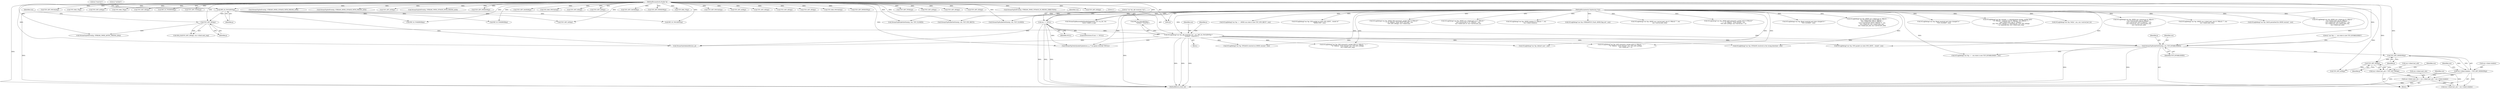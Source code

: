 digraph "0_suricata_843d0b7a10bb45627f94764a6c5d468a24143345_1@integer" {
"1000941" [label="(Call,ssn->client.next_win = ssn->client.last_ack + ssn->client.window)"];
"1000933" [label="(Call,ssn->client.last_ack = TCP_GET_SEQ(p))"];
"1000939" [label="(Call,TCP_GET_SEQ(p))"];
"1000931" [label="(Call,TCP_GET_WINDOW(p))"];
"1000918" [label="(Call,StreamTcpPacketSetState(p, ssn, TCP_ESTABLISHED))"];
"1000889" [label="(Call,TCP_GET_SEQ(p))"];
"1000142" [label="(Call,PKT_IS_TOCLIENT(p))"];
"1000126" [label="(MethodParameterIn,Packet *p)"];
"1000138" [label="(Call,SCLogDebug(\"ssn %p: pkt received: %s\", ssn, PKT_IS_TOCLIENT(p) ?\n               \"toclient\":\"toserver\"))"];
"1000132" [label="(Call,ssn == NULL)"];
"1000128" [label="(MethodParameterIn,TcpSession *ssn)"];
"1000925" [label="(Call,ssn->client.window = TCP_GET_WINDOW(p))"];
"1000889" [label="(Call,TCP_GET_SEQ(p))"];
"1001128" [label="(MethodReturn,static int)"];
"1000936" [label="(Identifier,ssn)"];
"1000947" [label="(Call,ssn->client.last_ack + ssn->client.window)"];
"1000798" [label="(Call,TCP_GET_WSCALE(p))"];
"1000130" [label="(Block,)"];
"1000961" [label="(Identifier,ssn)"];
"1000263" [label="(Call,SCLogDebug(\"ssn %p: SYN/ACK received on 4WHS session\", ssn))"];
"1001048" [label="(Call,TCP_HAS_TS(p))"];
"1000624" [label="(Call,TCP_GET_ACK(p))"];
"1000380" [label="(Call,TCP_HAS_TS(p))"];
"1000126" [label="(MethodParameterIn,Packet *p)"];
"1000170" [label="(Call,TCP_GET_SEQ(p))"];
"1000311" [label="(Call,SCLogDebug(\"ssn %p: 4WHS SEQ mismatch, packet SEQ %\"PRIu32\"\"\n                        \" != %\" PRIu32 \" from *first* SYN pkt\", ssn,\n                        TCP_GET_SEQ(p), ssn->client.isn))"];
"1000900" [label="(Call,SCLogDebug(\"ssn %p: SEQ mismatch, packet SEQ %\" PRIu32 \" != \"\n                    \"%\" PRIu32 \" from stream\",ssn, TCP_GET_SEQ(p),\n                    ssn->client.next_seq))"];
"1000398" [label="(Call,SCLogDebug(\"ssn %p: 4WHS ssn->client.last_ts %\" PRIu32\" \"\n                        \"ssn->server.last_ts %\" PRIu32\"\", ssn,\n                        ssn->client.last_ts, ssn->server.last_ts))"];
"1001123" [label="(Call,SCLogDebug(\"ssn %p: default case\", ssn))"];
"1000132" [label="(Call,ssn == NULL)"];
"1000164" [label="(Call,PKT_IS_TOSERVER(p))"];
"1000141" [label="(Call,PKT_IS_TOCLIENT(p) ?\n               \"toclient\":\"toserver\")"];
"1000732" [label="(Call,TCP_GET_TSVAL(p))"];
"1000260" [label="(Call,PKT_IS_TOSERVER(p))"];
"1000134" [label="(Identifier,NULL)"];
"1000893" [label="(Identifier,ssn)"];
"1000370" [label="(Call,SCLogDebug(\"ssn %p: 4WHS window %\" PRIu32 \"\", ssn,\n                    ssn->client.window))"];
"1000308" [label="(Call,StreamTcpSetEvent(p, STREAM_4WHS_SYNACK_WITH_WRONG_SYN))"];
"1000688" [label="(Call,SCLogDebug(\"ssn %p: STREAMTCP_FLAG_4WHS flag set\", ssn))"];
"1000942" [label="(Call,ssn->client.next_win)"];
"1000939" [label="(Call,TCP_GET_SEQ(p))"];
"1000926" [label="(Call,ssn->client.window)"];
"1000220" [label="(Call,StreamTcpPacketSetState(p, ssn, TCP_CLOSED))"];
"1000140" [label="(Identifier,ssn)"];
"1000575" [label="(Call,SCLogDebug(\"ssn %p: 4WHS ssn->server.next_win %\" PRIu32 \"\", ssn,\n                    ssn->server.next_win))"];
"1000933" [label="(Call,ssn->client.last_ack = TCP_GET_SEQ(p))"];
"1000919" [label="(Identifier,p)"];
"1000279" [label="(Call,StreamTcpSetEvent(p, STREAM_4WHS_SYNACK_WITH_WRONG_ACK))"];
"1000282" [label="(Call,SCLogDebug(\"ssn %p: 4WHS ACK mismatch, packet ACK %\"PRIu32\"\"\n                        \" != %\" PRIu32 \" from stream\", ssn,\n                        TCP_GET_ACK(p), ssn->server.isn + 1))"];
"1000183" [label="(Call,TCP_GET_ACK(p))"];
"1000634" [label="(Call,StreamTcpSetEvent(p, STREAM_3WHS_SYNACK_WITH_WRONG_ACK))"];
"1000637" [label="(Call,SCLogDebug(\"ssn %p: ACK mismatch, packet ACK %\" PRIu32 \" != \"\n                    \"%\" PRIu32 \" from stream\", ssn, TCP_GET_ACK(p),\n                    ssn->client.isn + 1))"];
"1000781" [label="(Call,TCP_GET_WINDOW(p))"];
"1000615" [label="(Call,SCLogDebug(\"ssn %p: SYN/ACK received in the wrong direction\", ssn))"];
"1000143" [label="(Identifier,p)"];
"1000224" [label="(Call,SCLogDebug(\"ssn %p: Reset received and state changed to \"\n                     \"TCP_CLOSED\", ssn))"];
"1000888" [label="(Call,SEQ_EQ(TCP_GET_SEQ(p), ssn->client.next_seq))"];
"1000131" [label="(ControlStructure,if (ssn == NULL))"];
"1000921" [label="(Identifier,TCP_ESTABLISHED)"];
"1000583" [label="(Call,SCLogDebug(\"ssn %p: 4WHS ssn->client.isn %\" PRIu32 \", \"\n                    \"ssn->client.next_seq %\" PRIu32 \", \"\n                    \"ssn->client.last_ack %\" PRIu32 \" \"\n                    \"(ssn->server.last_ack %\" PRIu32 \")\", ssn,\n                    ssn->client.isn, ssn->client.next_seq,\n                    ssn->client.last_ack, ssn->server.last_ack))"];
"1000157" [label="(Call,StreamTcpValidateRst(ssn, p))"];
"1000652" [label="(Call,StreamTcp3whsSynAckUpdate(ssn, p, /* no queue override */NULL))"];
"1000521" [label="(Call,TCP_GET_SACKOK(p))"];
"1000784" [label="(Call,TCP_HAS_WSCALE(p))"];
"1000944" [label="(Identifier,ssn)"];
"1000300" [label="(Call,TCP_GET_SEQ(p))"];
"1000941" [label="(Call,ssn->client.next_win = ssn->client.last_ack + ssn->client.window)"];
"1000934" [label="(Call,ssn->client.last_ack)"];
"1000206" [label="(Call,SCLogDebug(\"ssn %p: Reset received and state changed to \"\n                         \"TCP_CLOSED\", ssn))"];
"1000640" [label="(Call,TCP_GET_ACK(p))"];
"1000920" [label="(Identifier,ssn)"];
"1000142" [label="(Call,PKT_IS_TOCLIENT(p))"];
"1001013" [label="(Call,SCLogDebug(\"ssn %p: synsent => Asynchronous stream, packet SEQ\"\n                \" %\" PRIu32 \", payload size %\" PRIu32 \" (%\" PRIu32 \"), \"\n                \"ssn->client.next_seq %\" PRIu32 \"\"\n                ,ssn, TCP_GET_SEQ(p), p->payload_len, TCP_GET_SEQ(p)\n                + p->payload_len, ssn->client.next_seq))"];
"1000137" [label="(Literal,1)"];
"1000925" [label="(Call,ssn->client.window = TCP_GET_WINDOW(p))"];
"1000923" [label="(Literal,\"ssn %p: =~ ssn state is now TCP_ESTABLISHED\")"];
"1000324" [label="(Call,StreamTcpPacketSetState(p, ssn, TCP_SYN_RECV))"];
"1000734" [label="(Call,SCLogDebug(\"ssn %p: %02x\", ssn, ssn->server.last_ts))"];
"1000150" [label="(Identifier,p)"];
"1000816" [label="(Call,TCP_GET_SACKOK(p))"];
"1000179" [label="(Call,TCP_GET_WINDOW(p))"];
"1000918" [label="(Call,StreamTcpPacketSetState(p, ssn, TCP_ESTABLISHED))"];
"1000680" [label="(Call,PKT_IS_TOCLIENT(p))"];
"1000723" [label="(Call,TCP_HAS_TS(p))"];
"1000897" [label="(Call,StreamTcpSetEvent(p, STREAM_3WHS_ASYNC_WRONG_SEQ))"];
"1000922" [label="(Call,SCLogDebug(\"ssn %p: =~ ssn state is now TCP_ESTABLISHED\", ssn))"];
"1000502" [label="(Call,TCP_GET_WSCALE(p))"];
"1000832" [label="(Call,SCLogDebug(\"ssn %p: 4WHS ssn->server.isn %\" PRIu32 \", \"\n                    \"ssn->server.next_seq %\" PRIu32 \", \"\n                    \"ssn->server.last_ack %\"PRIu32\"\", ssn,\n                    ssn->server.isn, ssn->server.next_seq,\n                    ssn->server.last_ack))"];
"1000940" [label="(Identifier,p)"];
"1000471" [label="(Call,TCP_GET_ACK(p))"];
"1000931" [label="(Call,TCP_GET_WINDOW(p))"];
"1000145" [label="(Literal,\"toserver\")"];
"1000697" [label="(Call,TCP_GET_SEQ(p))"];
"1000903" [label="(Call,TCP_GET_SEQ(p))"];
"1001022" [label="(Call,TCP_GET_SEQ(p))"];
"1000493" [label="(Call,TCP_HAS_WSCALE(p))"];
"1000368" [label="(Call,TCP_GET_WINDOW(p))"];
"1000609" [label="(Call,PKT_IS_TOSERVER(p))"];
"1000965" [label="(Call,TCP_GET_ACK(p))"];
"1000144" [label="(Literal,\"toclient\")"];
"1000890" [label="(Identifier,p)"];
"1000202" [label="(Call,StreamTcpPacketSetState(p, ssn, TCP_CLOSED))"];
"1000396" [label="(Call,TCP_GET_TSVAL(p))"];
"1000932" [label="(Identifier,p)"];
"1000285" [label="(Call,TCP_GET_ACK(p))"];
"1000128" [label="(MethodParameterIn,TcpSession *ssn)"];
"1000139" [label="(Literal,\"ssn %p: pkt received: %s\")"];
"1000567" [label="(Call,SCLogDebug(\"ssn %p: 4WHS ssn->client.next_win %\" PRIu32 \"\", ssn,\n                    ssn->client.next_win))"];
"1000530" [label="(Call,SCLogDebug(\"ssn %p: SACK permitted for 4WHS session\", ssn))"];
"1001016" [label="(Call,TCP_GET_SEQ(p))"];
"1000877" [label="(Block,)"];
"1000314" [label="(Call,TCP_GET_SEQ(p))"];
"1000269" [label="(Call,TCP_GET_ACK(p))"];
"1000612" [label="(Call,StreamTcpSetEvent(p, STREAM_3WHS_SYNACK_IN_WRONG_DIRECTION))"];
"1000850" [label="(Call,SCLogDebug(\"ssn %p: 4WHS ssn->client.isn %\" PRIu32 \", \"\n                    \"ssn->client.next_seq %\" PRIu32 \", \"\n                    \"ssn->client.last_ack %\"PRIu32\"\", ssn,\n                    ssn->client.isn, ssn->client.next_seq,\n                    ssn->client.last_ack))"];
"1000666" [label="(Call,SCLogDebug(\"ssn %p: SYN packet on state SYN_SENT... resent\", ssn))"];
"1000133" [label="(Identifier,ssn)"];
"1001109" [label="(Call,StreamTcpReassembleHandleSegment(tv, stt->ra_ctx, ssn,\n                &ssn->client, p, pq))"];
"1000328" [label="(Call,SCLogDebug(\"ssn %p: =~ 4WHS ssn state is now TCP_SYN_RECV\", ssn))"];
"1000138" [label="(Call,SCLogDebug(\"ssn %p: pkt received: %s\", ssn, PKT_IS_TOCLIENT(p) ?\n               \"toclient\":\"toserver\"))"];
"1000337" [label="(Call,TCP_GET_SEQ(p))"];
"1000676" [label="(Call,SCLogDebug(\"ssn %p: SYN packet on state SYN_SENT... resent of \"\n                    \"4WHS SYN\", ssn))"];
"1000941" -> "1000877"  [label="AST: "];
"1000941" -> "1000947"  [label="CFG: "];
"1000942" -> "1000941"  [label="AST: "];
"1000947" -> "1000941"  [label="AST: "];
"1000961" -> "1000941"  [label="CFG: "];
"1000941" -> "1001128"  [label="DDG: "];
"1000941" -> "1001128"  [label="DDG: "];
"1000933" -> "1000941"  [label="DDG: "];
"1000925" -> "1000941"  [label="DDG: "];
"1000933" -> "1000877"  [label="AST: "];
"1000933" -> "1000939"  [label="CFG: "];
"1000934" -> "1000933"  [label="AST: "];
"1000939" -> "1000933"  [label="AST: "];
"1000944" -> "1000933"  [label="CFG: "];
"1000939" -> "1000933"  [label="DDG: "];
"1000933" -> "1000947"  [label="DDG: "];
"1000939" -> "1000940"  [label="CFG: "];
"1000940" -> "1000939"  [label="AST: "];
"1000931" -> "1000939"  [label="DDG: "];
"1000126" -> "1000939"  [label="DDG: "];
"1000939" -> "1000965"  [label="DDG: "];
"1000931" -> "1000925"  [label="AST: "];
"1000931" -> "1000932"  [label="CFG: "];
"1000932" -> "1000931"  [label="AST: "];
"1000925" -> "1000931"  [label="CFG: "];
"1000931" -> "1000925"  [label="DDG: "];
"1000918" -> "1000931"  [label="DDG: "];
"1000126" -> "1000931"  [label="DDG: "];
"1000918" -> "1000877"  [label="AST: "];
"1000918" -> "1000921"  [label="CFG: "];
"1000919" -> "1000918"  [label="AST: "];
"1000920" -> "1000918"  [label="AST: "];
"1000921" -> "1000918"  [label="AST: "];
"1000923" -> "1000918"  [label="CFG: "];
"1000918" -> "1001128"  [label="DDG: "];
"1000918" -> "1001128"  [label="DDG: "];
"1000889" -> "1000918"  [label="DDG: "];
"1000126" -> "1000918"  [label="DDG: "];
"1000138" -> "1000918"  [label="DDG: "];
"1000128" -> "1000918"  [label="DDG: "];
"1000918" -> "1000922"  [label="DDG: "];
"1000889" -> "1000888"  [label="AST: "];
"1000889" -> "1000890"  [label="CFG: "];
"1000890" -> "1000889"  [label="AST: "];
"1000893" -> "1000889"  [label="CFG: "];
"1000889" -> "1000888"  [label="DDG: "];
"1000142" -> "1000889"  [label="DDG: "];
"1000126" -> "1000889"  [label="DDG: "];
"1000889" -> "1000897"  [label="DDG: "];
"1000142" -> "1000141"  [label="AST: "];
"1000142" -> "1000143"  [label="CFG: "];
"1000143" -> "1000142"  [label="AST: "];
"1000144" -> "1000142"  [label="CFG: "];
"1000145" -> "1000142"  [label="CFG: "];
"1000142" -> "1001128"  [label="DDG: "];
"1000126" -> "1000142"  [label="DDG: "];
"1000142" -> "1000157"  [label="DDG: "];
"1000142" -> "1000260"  [label="DDG: "];
"1000142" -> "1000269"  [label="DDG: "];
"1000142" -> "1000609"  [label="DDG: "];
"1000142" -> "1000680"  [label="DDG: "];
"1000126" -> "1000124"  [label="AST: "];
"1000126" -> "1001128"  [label="DDG: "];
"1000126" -> "1000157"  [label="DDG: "];
"1000126" -> "1000164"  [label="DDG: "];
"1000126" -> "1000170"  [label="DDG: "];
"1000126" -> "1000179"  [label="DDG: "];
"1000126" -> "1000183"  [label="DDG: "];
"1000126" -> "1000202"  [label="DDG: "];
"1000126" -> "1000220"  [label="DDG: "];
"1000126" -> "1000260"  [label="DDG: "];
"1000126" -> "1000269"  [label="DDG: "];
"1000126" -> "1000279"  [label="DDG: "];
"1000126" -> "1000285"  [label="DDG: "];
"1000126" -> "1000300"  [label="DDG: "];
"1000126" -> "1000308"  [label="DDG: "];
"1000126" -> "1000314"  [label="DDG: "];
"1000126" -> "1000324"  [label="DDG: "];
"1000126" -> "1000337"  [label="DDG: "];
"1000126" -> "1000368"  [label="DDG: "];
"1000126" -> "1000380"  [label="DDG: "];
"1000126" -> "1000396"  [label="DDG: "];
"1000126" -> "1000471"  [label="DDG: "];
"1000126" -> "1000493"  [label="DDG: "];
"1000126" -> "1000502"  [label="DDG: "];
"1000126" -> "1000521"  [label="DDG: "];
"1000126" -> "1000609"  [label="DDG: "];
"1000126" -> "1000612"  [label="DDG: "];
"1000126" -> "1000624"  [label="DDG: "];
"1000126" -> "1000634"  [label="DDG: "];
"1000126" -> "1000640"  [label="DDG: "];
"1000126" -> "1000652"  [label="DDG: "];
"1000126" -> "1000680"  [label="DDG: "];
"1000126" -> "1000697"  [label="DDG: "];
"1000126" -> "1000723"  [label="DDG: "];
"1000126" -> "1000732"  [label="DDG: "];
"1000126" -> "1000781"  [label="DDG: "];
"1000126" -> "1000784"  [label="DDG: "];
"1000126" -> "1000798"  [label="DDG: "];
"1000126" -> "1000816"  [label="DDG: "];
"1000126" -> "1000897"  [label="DDG: "];
"1000126" -> "1000903"  [label="DDG: "];
"1000126" -> "1000965"  [label="DDG: "];
"1000126" -> "1001016"  [label="DDG: "];
"1000126" -> "1001022"  [label="DDG: "];
"1000126" -> "1001048"  [label="DDG: "];
"1000126" -> "1001109"  [label="DDG: "];
"1000138" -> "1000130"  [label="AST: "];
"1000138" -> "1000141"  [label="CFG: "];
"1000139" -> "1000138"  [label="AST: "];
"1000140" -> "1000138"  [label="AST: "];
"1000141" -> "1000138"  [label="AST: "];
"1000150" -> "1000138"  [label="CFG: "];
"1000138" -> "1001128"  [label="DDG: "];
"1000138" -> "1001128"  [label="DDG: "];
"1000138" -> "1001128"  [label="DDG: "];
"1000132" -> "1000138"  [label="DDG: "];
"1000128" -> "1000138"  [label="DDG: "];
"1000138" -> "1000157"  [label="DDG: "];
"1000138" -> "1000263"  [label="DDG: "];
"1000138" -> "1000615"  [label="DDG: "];
"1000138" -> "1000637"  [label="DDG: "];
"1000138" -> "1000652"  [label="DDG: "];
"1000138" -> "1000666"  [label="DDG: "];
"1000138" -> "1000900"  [label="DDG: "];
"1000138" -> "1001123"  [label="DDG: "];
"1000132" -> "1000131"  [label="AST: "];
"1000132" -> "1000134"  [label="CFG: "];
"1000133" -> "1000132"  [label="AST: "];
"1000134" -> "1000132"  [label="AST: "];
"1000137" -> "1000132"  [label="CFG: "];
"1000139" -> "1000132"  [label="CFG: "];
"1000132" -> "1001128"  [label="DDG: "];
"1000132" -> "1001128"  [label="DDG: "];
"1000132" -> "1001128"  [label="DDG: "];
"1000128" -> "1000132"  [label="DDG: "];
"1000132" -> "1000652"  [label="DDG: "];
"1000128" -> "1000124"  [label="AST: "];
"1000128" -> "1001128"  [label="DDG: "];
"1000128" -> "1000157"  [label="DDG: "];
"1000128" -> "1000202"  [label="DDG: "];
"1000128" -> "1000206"  [label="DDG: "];
"1000128" -> "1000220"  [label="DDG: "];
"1000128" -> "1000224"  [label="DDG: "];
"1000128" -> "1000263"  [label="DDG: "];
"1000128" -> "1000282"  [label="DDG: "];
"1000128" -> "1000311"  [label="DDG: "];
"1000128" -> "1000324"  [label="DDG: "];
"1000128" -> "1000328"  [label="DDG: "];
"1000128" -> "1000370"  [label="DDG: "];
"1000128" -> "1000398"  [label="DDG: "];
"1000128" -> "1000530"  [label="DDG: "];
"1000128" -> "1000567"  [label="DDG: "];
"1000128" -> "1000575"  [label="DDG: "];
"1000128" -> "1000583"  [label="DDG: "];
"1000128" -> "1000615"  [label="DDG: "];
"1000128" -> "1000637"  [label="DDG: "];
"1000128" -> "1000652"  [label="DDG: "];
"1000128" -> "1000666"  [label="DDG: "];
"1000128" -> "1000676"  [label="DDG: "];
"1000128" -> "1000688"  [label="DDG: "];
"1000128" -> "1000734"  [label="DDG: "];
"1000128" -> "1000832"  [label="DDG: "];
"1000128" -> "1000850"  [label="DDG: "];
"1000128" -> "1000900"  [label="DDG: "];
"1000128" -> "1000922"  [label="DDG: "];
"1000128" -> "1001013"  [label="DDG: "];
"1000128" -> "1001109"  [label="DDG: "];
"1000128" -> "1001123"  [label="DDG: "];
"1000925" -> "1000877"  [label="AST: "];
"1000926" -> "1000925"  [label="AST: "];
"1000936" -> "1000925"  [label="CFG: "];
"1000925" -> "1001128"  [label="DDG: "];
"1000925" -> "1000947"  [label="DDG: "];
}
